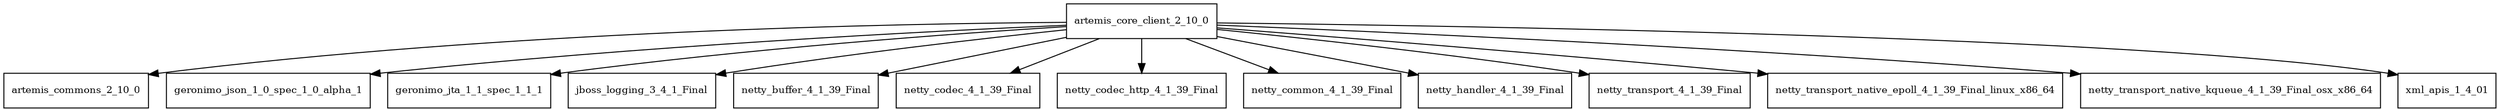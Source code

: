 digraph artemis_core_client_2_10_0_dependencies {
  node [shape = box, fontsize=10.0];
  artemis_core_client_2_10_0 -> artemis_commons_2_10_0;
  artemis_core_client_2_10_0 -> geronimo_json_1_0_spec_1_0_alpha_1;
  artemis_core_client_2_10_0 -> geronimo_jta_1_1_spec_1_1_1;
  artemis_core_client_2_10_0 -> jboss_logging_3_4_1_Final;
  artemis_core_client_2_10_0 -> netty_buffer_4_1_39_Final;
  artemis_core_client_2_10_0 -> netty_codec_4_1_39_Final;
  artemis_core_client_2_10_0 -> netty_codec_http_4_1_39_Final;
  artemis_core_client_2_10_0 -> netty_common_4_1_39_Final;
  artemis_core_client_2_10_0 -> netty_handler_4_1_39_Final;
  artemis_core_client_2_10_0 -> netty_transport_4_1_39_Final;
  artemis_core_client_2_10_0 -> netty_transport_native_epoll_4_1_39_Final_linux_x86_64;
  artemis_core_client_2_10_0 -> netty_transport_native_kqueue_4_1_39_Final_osx_x86_64;
  artemis_core_client_2_10_0 -> xml_apis_1_4_01;
}
